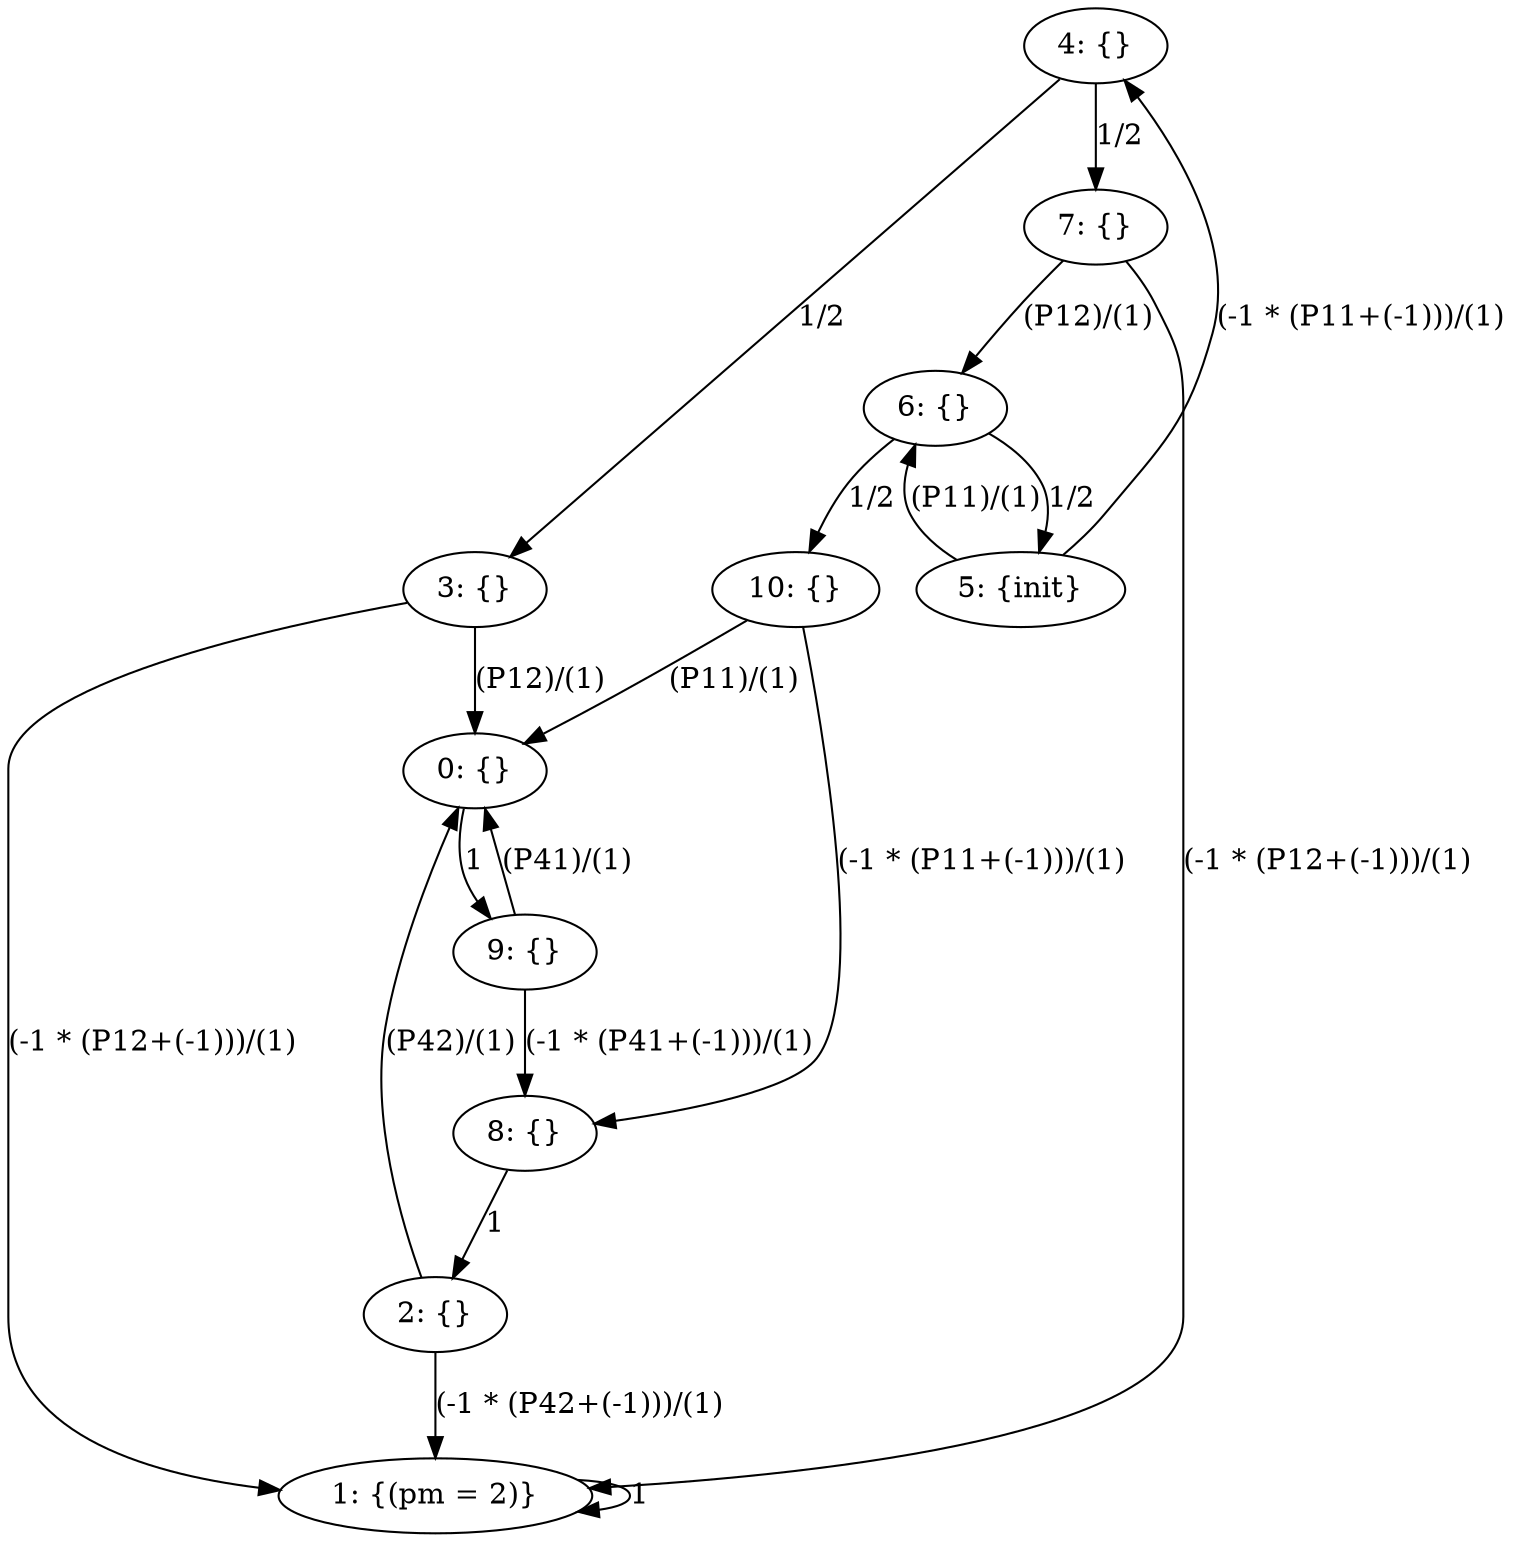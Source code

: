 digraph model {
	0 [ label = "0: {}" ];
	1 [ label = "1: {(pm = 2)}" ];
	2 [ label = "2: {}" ];
	3 [ label = "3: {}" ];
	4 [ label = "4: {}" ];
	5 [ label = "5: {init}" ];
	6 [ label = "6: {}" ];
	7 [ label = "7: {}" ];
	8 [ label = "8: {}" ];
	9 [ label = "9: {}" ];
	10 [ label = "10: {}" ];
	0 -> 9 [ label= "1" ];
	1 -> 1 [ label= "1" ];
	2 -> 0 [ label= "(P42)/(1)" ];
	2 -> 1 [ label= "(-1 * (P42+(-1)))/(1)" ];
	3 -> 0 [ label= "(P12)/(1)" ];
	3 -> 1 [ label= "(-1 * (P12+(-1)))/(1)" ];
	4 -> 3 [ label= "1/2" ];
	4 -> 7 [ label= "1/2" ];
	5 -> 4 [ label= "(-1 * (P11+(-1)))/(1)" ];
	5 -> 6 [ label= "(P11)/(1)" ];
	6 -> 5 [ label= "1/2" ];
	6 -> 10 [ label= "1/2" ];
	7 -> 1 [ label= "(-1 * (P12+(-1)))/(1)" ];
	7 -> 6 [ label= "(P12)/(1)" ];
	8 -> 2 [ label= "1" ];
	9 -> 0 [ label= "(P41)/(1)" ];
	9 -> 8 [ label= "(-1 * (P41+(-1)))/(1)" ];
	10 -> 0 [ label= "(P11)/(1)" ];
	10 -> 8 [ label= "(-1 * (P11+(-1)))/(1)" ];
}
